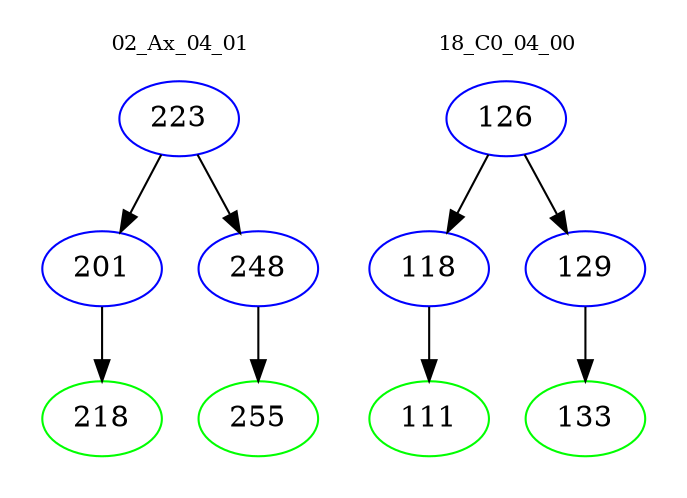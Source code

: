digraph{
subgraph cluster_0 {
color = white
label = "02_Ax_04_01";
fontsize=10;
T0_223 [label="223", color="blue"]
T0_223 -> T0_201 [color="black"]
T0_201 [label="201", color="blue"]
T0_201 -> T0_218 [color="black"]
T0_218 [label="218", color="green"]
T0_223 -> T0_248 [color="black"]
T0_248 [label="248", color="blue"]
T0_248 -> T0_255 [color="black"]
T0_255 [label="255", color="green"]
}
subgraph cluster_1 {
color = white
label = "18_C0_04_00";
fontsize=10;
T1_126 [label="126", color="blue"]
T1_126 -> T1_118 [color="black"]
T1_118 [label="118", color="blue"]
T1_118 -> T1_111 [color="black"]
T1_111 [label="111", color="green"]
T1_126 -> T1_129 [color="black"]
T1_129 [label="129", color="blue"]
T1_129 -> T1_133 [color="black"]
T1_133 [label="133", color="green"]
}
}
